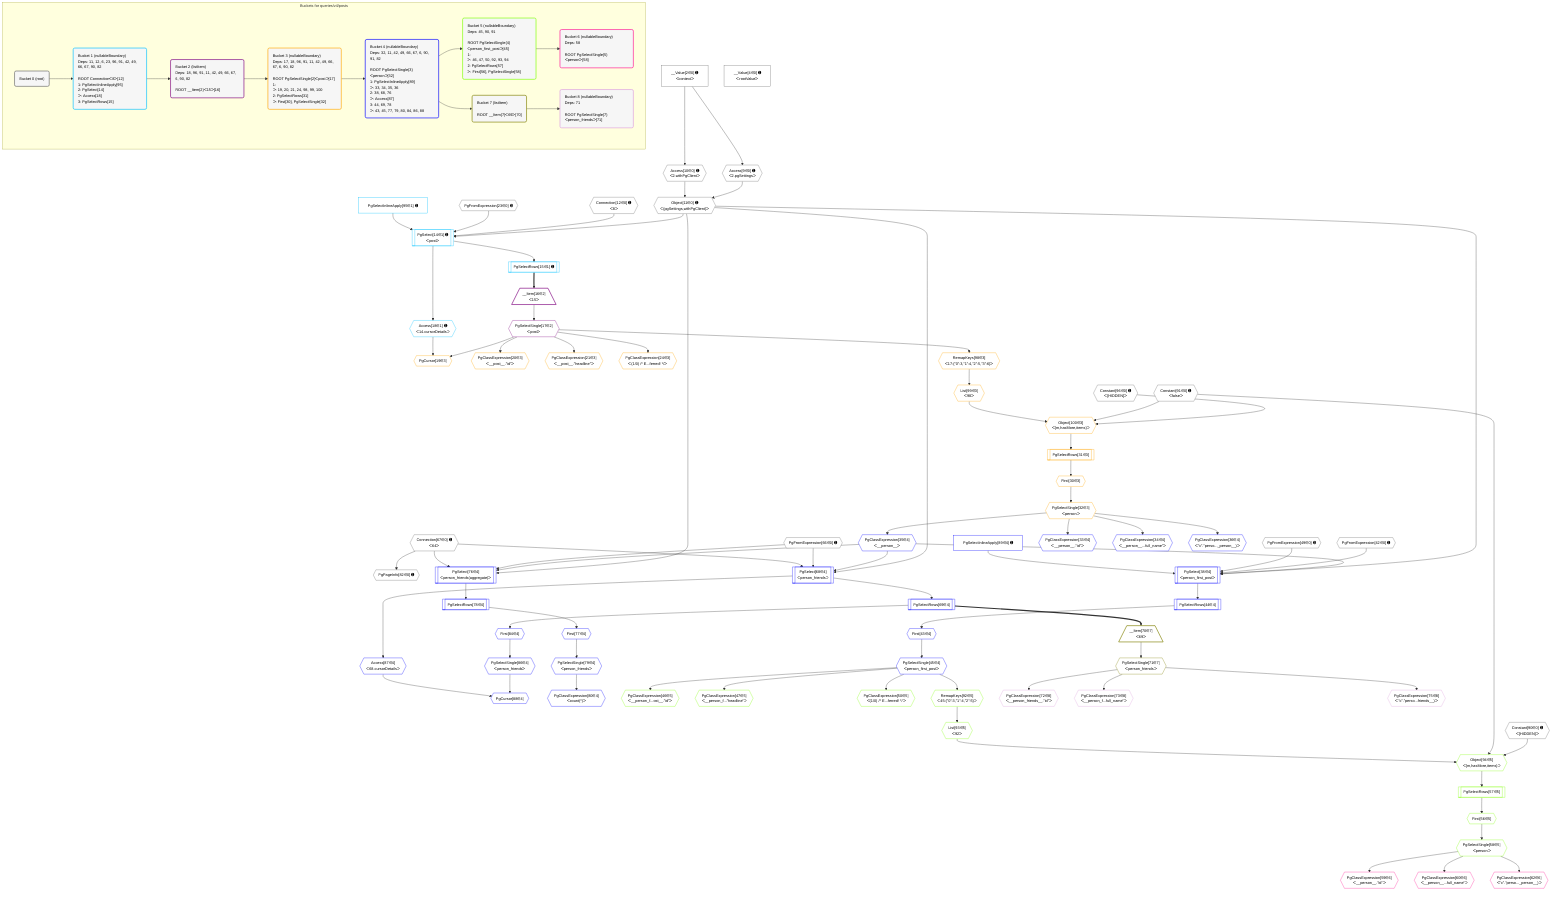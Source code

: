 %%{init: {'themeVariables': { 'fontSize': '12px'}}}%%
graph TD
    classDef path fill:#eee,stroke:#000,color:#000
    classDef plan fill:#fff,stroke-width:1px,color:#000
    classDef itemplan fill:#fff,stroke-width:2px,color:#000
    classDef unbatchedplan fill:#dff,stroke-width:1px,color:#000
    classDef sideeffectplan fill:#fcc,stroke-width:2px,color:#000
    classDef bucket fill:#f6f6f6,color:#000,stroke-width:2px,text-align:left


    %% plan dependencies
    Connection12{{"Connection[12∈0] ➊<br />ᐸ8ᐳ"}}:::plan
    Connection67{{"Connection[67∈0] ➊<br />ᐸ64ᐳ"}}:::plan
    Object11{{"Object[11∈0] ➊<br />ᐸ{pgSettings,withPgClient}ᐳ"}}:::plan
    Access9{{"Access[9∈0] ➊<br />ᐸ2.pgSettingsᐳ"}}:::plan
    Access10{{"Access[10∈0] ➊<br />ᐸ2.withPgClientᐳ"}}:::plan
    Access9 & Access10 --> Object11
    __Value2["__Value[2∈0] ➊<br />ᐸcontextᐳ"]:::plan
    __Value2 --> Access9
    __Value2 --> Access10
    PgFromExpression23{{"PgFromExpression[23∈0] ➊"}}:::plan
    PgFromExpression49{{"PgFromExpression[49∈0] ➊"}}:::plan
    PgPageInfo82{{"PgPageInfo[82∈0] ➊"}}:::plan
    Connection67 --> PgPageInfo82
    __Value4["__Value[4∈0] ➊<br />ᐸrootValueᐳ"]:::plan
    PgFromExpression42{{"PgFromExpression[42∈0] ➊"}}:::plan
    PgFromExpression66{{"PgFromExpression[66∈0] ➊"}}:::plan
    Constant90{{"Constant[90∈0] ➊<br />ᐸ[HIDDEN]ᐳ"}}:::plan
    Constant91{{"Constant[91∈0] ➊<br />ᐸfalseᐳ"}}:::plan
    Constant96{{"Constant[96∈0] ➊<br />ᐸ[HIDDEN]ᐳ"}}:::plan
    PgSelect14[["PgSelect[14∈1] ➊<br />ᐸpostᐳ"]]:::plan
    PgSelectInlineApply95["PgSelectInlineApply[95∈1] ➊"]:::plan
    Object11 & Connection12 & PgFromExpression23 & PgSelectInlineApply95 --> PgSelect14
    PgSelectRows15[["PgSelectRows[15∈1] ➊"]]:::plan
    PgSelect14 --> PgSelectRows15
    Access18{{"Access[18∈1] ➊<br />ᐸ14.cursorDetailsᐳ"}}:::plan
    PgSelect14 --> Access18
    __Item16[/"__Item[16∈2]<br />ᐸ15ᐳ"\]:::itemplan
    PgSelectRows15 ==> __Item16
    PgSelectSingle17{{"PgSelectSingle[17∈2]<br />ᐸpostᐳ"}}:::plan
    __Item16 --> PgSelectSingle17
    Object100{{"Object[100∈3]<br />ᐸ{m,hasMore,items}ᐳ"}}:::plan
    List99{{"List[99∈3]<br />ᐸ98ᐳ"}}:::plan
    Constant96 & Constant91 & List99 --> Object100
    PgCursor19{{"PgCursor[19∈3]"}}:::plan
    PgSelectSingle17 & Access18 --> PgCursor19
    PgClassExpression20{{"PgClassExpression[20∈3]<br />ᐸ__post__.”id”ᐳ"}}:::plan
    PgSelectSingle17 --> PgClassExpression20
    PgClassExpression21{{"PgClassExpression[21∈3]<br />ᐸ__post__.”headline”ᐳ"}}:::plan
    PgSelectSingle17 --> PgClassExpression21
    PgClassExpression24{{"PgClassExpression[24∈3]<br />ᐸ(1/0) /* E...ferred! */ᐳ"}}:::plan
    PgSelectSingle17 --> PgClassExpression24
    First30{{"First[30∈3]"}}:::plan
    PgSelectRows31[["PgSelectRows[31∈3]"]]:::plan
    PgSelectRows31 --> First30
    Object100 --> PgSelectRows31
    PgSelectSingle32{{"PgSelectSingle[32∈3]<br />ᐸpersonᐳ"}}:::plan
    First30 --> PgSelectSingle32
    RemapKeys98{{"RemapKeys[98∈3]<br />ᐸ17:{”0”:3,”1”:4,”2”:5,”3”:6}ᐳ"}}:::plan
    PgSelectSingle17 --> RemapKeys98
    RemapKeys98 --> List99
    PgSelect68[["PgSelect[68∈4]<br />ᐸperson_friendsᐳ"]]:::plan
    PgClassExpression35{{"PgClassExpression[35∈4]<br />ᐸ__person__ᐳ"}}:::plan
    Object11 & PgClassExpression35 & PgFromExpression66 & Connection67 --> PgSelect68
    PgSelect38[["PgSelect[38∈4]<br />ᐸperson_first_postᐳ"]]:::plan
    PgSelectInlineApply89["PgSelectInlineApply[89∈4] ➊"]:::plan
    Object11 & PgClassExpression35 & PgFromExpression42 & PgFromExpression49 & PgSelectInlineApply89 --> PgSelect38
    PgSelect76[["PgSelect[76∈4]<br />ᐸperson_friends(aggregate)ᐳ"]]:::plan
    Object11 & PgClassExpression35 & PgFromExpression66 & Connection67 --> PgSelect76
    PgCursor88{{"PgCursor[88∈4]"}}:::plan
    PgSelectSingle86{{"PgSelectSingle[86∈4]<br />ᐸperson_friendsᐳ"}}:::plan
    Access87{{"Access[87∈4]<br />ᐸ68.cursorDetailsᐳ"}}:::plan
    PgSelectSingle86 & Access87 --> PgCursor88
    PgClassExpression33{{"PgClassExpression[33∈4]<br />ᐸ__person__.”id”ᐳ"}}:::plan
    PgSelectSingle32 --> PgClassExpression33
    PgClassExpression34{{"PgClassExpression[34∈4]<br />ᐸ__person__...full_name”ᐳ"}}:::plan
    PgSelectSingle32 --> PgClassExpression34
    PgSelectSingle32 --> PgClassExpression35
    PgClassExpression36{{"PgClassExpression[36∈4]<br />ᐸ”c”.”perso..._person__)ᐳ"}}:::plan
    PgSelectSingle32 --> PgClassExpression36
    First43{{"First[43∈4]"}}:::plan
    PgSelectRows44[["PgSelectRows[44∈4]"]]:::plan
    PgSelectRows44 --> First43
    PgSelect38 --> PgSelectRows44
    PgSelectSingle45{{"PgSelectSingle[45∈4]<br />ᐸperson_first_postᐳ"}}:::plan
    First43 --> PgSelectSingle45
    PgSelectRows69[["PgSelectRows[69∈4]"]]:::plan
    PgSelect68 --> PgSelectRows69
    First77{{"First[77∈4]"}}:::plan
    PgSelectRows78[["PgSelectRows[78∈4]"]]:::plan
    PgSelectRows78 --> First77
    PgSelect76 --> PgSelectRows78
    PgSelectSingle79{{"PgSelectSingle[79∈4]<br />ᐸperson_friendsᐳ"}}:::plan
    First77 --> PgSelectSingle79
    PgClassExpression80{{"PgClassExpression[80∈4]<br />ᐸcount(*)ᐳ"}}:::plan
    PgSelectSingle79 --> PgClassExpression80
    First84{{"First[84∈4]"}}:::plan
    PgSelectRows69 --> First84
    First84 --> PgSelectSingle86
    PgSelect68 --> Access87
    Object94{{"Object[94∈5]<br />ᐸ{m,hasMore,items}ᐳ"}}:::plan
    List93{{"List[93∈5]<br />ᐸ92ᐳ"}}:::plan
    Constant90 & Constant91 & List93 --> Object94
    PgClassExpression46{{"PgClassExpression[46∈5]<br />ᐸ__person_f...ost__.”id”ᐳ"}}:::plan
    PgSelectSingle45 --> PgClassExpression46
    PgClassExpression47{{"PgClassExpression[47∈5]<br />ᐸ__person_f...”headline”ᐳ"}}:::plan
    PgSelectSingle45 --> PgClassExpression47
    PgClassExpression50{{"PgClassExpression[50∈5]<br />ᐸ(1/0) /* E...ferred! */ᐳ"}}:::plan
    PgSelectSingle45 --> PgClassExpression50
    First56{{"First[56∈5]"}}:::plan
    PgSelectRows57[["PgSelectRows[57∈5]"]]:::plan
    PgSelectRows57 --> First56
    Object94 --> PgSelectRows57
    PgSelectSingle58{{"PgSelectSingle[58∈5]<br />ᐸpersonᐳ"}}:::plan
    First56 --> PgSelectSingle58
    RemapKeys92{{"RemapKeys[92∈5]<br />ᐸ45:{”0”:3,”1”:4,”2”:5}ᐳ"}}:::plan
    PgSelectSingle45 --> RemapKeys92
    RemapKeys92 --> List93
    PgClassExpression59{{"PgClassExpression[59∈6]<br />ᐸ__person__.”id”ᐳ"}}:::plan
    PgSelectSingle58 --> PgClassExpression59
    PgClassExpression60{{"PgClassExpression[60∈6]<br />ᐸ__person__...full_name”ᐳ"}}:::plan
    PgSelectSingle58 --> PgClassExpression60
    PgClassExpression62{{"PgClassExpression[62∈6]<br />ᐸ”c”.”perso..._person__)ᐳ"}}:::plan
    PgSelectSingle58 --> PgClassExpression62
    __Item70[/"__Item[70∈7]<br />ᐸ69ᐳ"\]:::itemplan
    PgSelectRows69 ==> __Item70
    PgSelectSingle71{{"PgSelectSingle[71∈7]<br />ᐸperson_friendsᐳ"}}:::plan
    __Item70 --> PgSelectSingle71
    PgClassExpression72{{"PgClassExpression[72∈8]<br />ᐸ__person_friends__.”id”ᐳ"}}:::plan
    PgSelectSingle71 --> PgClassExpression72
    PgClassExpression73{{"PgClassExpression[73∈8]<br />ᐸ__person_f...full_name”ᐳ"}}:::plan
    PgSelectSingle71 --> PgClassExpression73
    PgClassExpression75{{"PgClassExpression[75∈8]<br />ᐸ”c”.”perso...friends__)ᐳ"}}:::plan
    PgSelectSingle71 --> PgClassExpression75

    %% define steps

    subgraph "Buckets for queries/v4/posts"
    Bucket0("Bucket 0 (root)"):::bucket
    classDef bucket0 stroke:#696969
    class Bucket0,__Value2,__Value4,Access9,Access10,Object11,Connection12,PgFromExpression23,PgFromExpression42,PgFromExpression49,PgFromExpression66,Connection67,PgPageInfo82,Constant90,Constant91,Constant96 bucket0
    Bucket1("Bucket 1 (nullableBoundary)<br />Deps: 11, 12, 6, 23, 96, 91, 42, 49, 66, 67, 90, 82<br /><br />ROOT Connectionᐸ8ᐳ[12]<br />1: PgSelectInlineApply[95]<br />2: PgSelect[14]<br />ᐳ: Access[18]<br />3: PgSelectRows[15]"):::bucket
    classDef bucket1 stroke:#00bfff
    class Bucket1,PgSelect14,PgSelectRows15,Access18,PgSelectInlineApply95 bucket1
    Bucket2("Bucket 2 (listItem)<br />Deps: 18, 96, 91, 11, 42, 49, 66, 67, 6, 90, 82<br /><br />ROOT __Item{2}ᐸ15ᐳ[16]"):::bucket
    classDef bucket2 stroke:#7f007f
    class Bucket2,__Item16,PgSelectSingle17 bucket2
    Bucket3("Bucket 3 (nullableBoundary)<br />Deps: 17, 18, 96, 91, 11, 42, 49, 66, 67, 6, 90, 82<br /><br />ROOT PgSelectSingle{2}ᐸpostᐳ[17]<br />1: <br />ᐳ: 19, 20, 21, 24, 98, 99, 100<br />2: PgSelectRows[31]<br />ᐳ: First[30], PgSelectSingle[32]"):::bucket
    classDef bucket3 stroke:#ffa500
    class Bucket3,PgCursor19,PgClassExpression20,PgClassExpression21,PgClassExpression24,First30,PgSelectRows31,PgSelectSingle32,RemapKeys98,List99,Object100 bucket3
    Bucket4("Bucket 4 (nullableBoundary)<br />Deps: 32, 11, 42, 49, 66, 67, 6, 90, 91, 82<br /><br />ROOT PgSelectSingle{3}ᐸpersonᐳ[32]<br />1: PgSelectInlineApply[89]<br />ᐳ: 33, 34, 35, 36<br />2: 38, 68, 76<br />ᐳ: Access[87]<br />3: 44, 69, 78<br />ᐳ: 43, 45, 77, 79, 80, 84, 86, 88"):::bucket
    classDef bucket4 stroke:#0000ff
    class Bucket4,PgClassExpression33,PgClassExpression34,PgClassExpression35,PgClassExpression36,PgSelect38,First43,PgSelectRows44,PgSelectSingle45,PgSelect68,PgSelectRows69,PgSelect76,First77,PgSelectRows78,PgSelectSingle79,PgClassExpression80,First84,PgSelectSingle86,Access87,PgCursor88,PgSelectInlineApply89 bucket4
    Bucket5("Bucket 5 (nullableBoundary)<br />Deps: 45, 90, 91<br /><br />ROOT PgSelectSingle{4}ᐸperson_first_postᐳ[45]<br />1: <br />ᐳ: 46, 47, 50, 92, 93, 94<br />2: PgSelectRows[57]<br />ᐳ: First[56], PgSelectSingle[58]"):::bucket
    classDef bucket5 stroke:#7fff00
    class Bucket5,PgClassExpression46,PgClassExpression47,PgClassExpression50,First56,PgSelectRows57,PgSelectSingle58,RemapKeys92,List93,Object94 bucket5
    Bucket6("Bucket 6 (nullableBoundary)<br />Deps: 58<br /><br />ROOT PgSelectSingle{5}ᐸpersonᐳ[58]"):::bucket
    classDef bucket6 stroke:#ff1493
    class Bucket6,PgClassExpression59,PgClassExpression60,PgClassExpression62 bucket6
    Bucket7("Bucket 7 (listItem)<br /><br />ROOT __Item{7}ᐸ69ᐳ[70]"):::bucket
    classDef bucket7 stroke:#808000
    class Bucket7,__Item70,PgSelectSingle71 bucket7
    Bucket8("Bucket 8 (nullableBoundary)<br />Deps: 71<br /><br />ROOT PgSelectSingle{7}ᐸperson_friendsᐳ[71]"):::bucket
    classDef bucket8 stroke:#dda0dd
    class Bucket8,PgClassExpression72,PgClassExpression73,PgClassExpression75 bucket8
    Bucket0 --> Bucket1
    Bucket1 --> Bucket2
    Bucket2 --> Bucket3
    Bucket3 --> Bucket4
    Bucket4 --> Bucket5 & Bucket7
    Bucket5 --> Bucket6
    Bucket7 --> Bucket8
    end